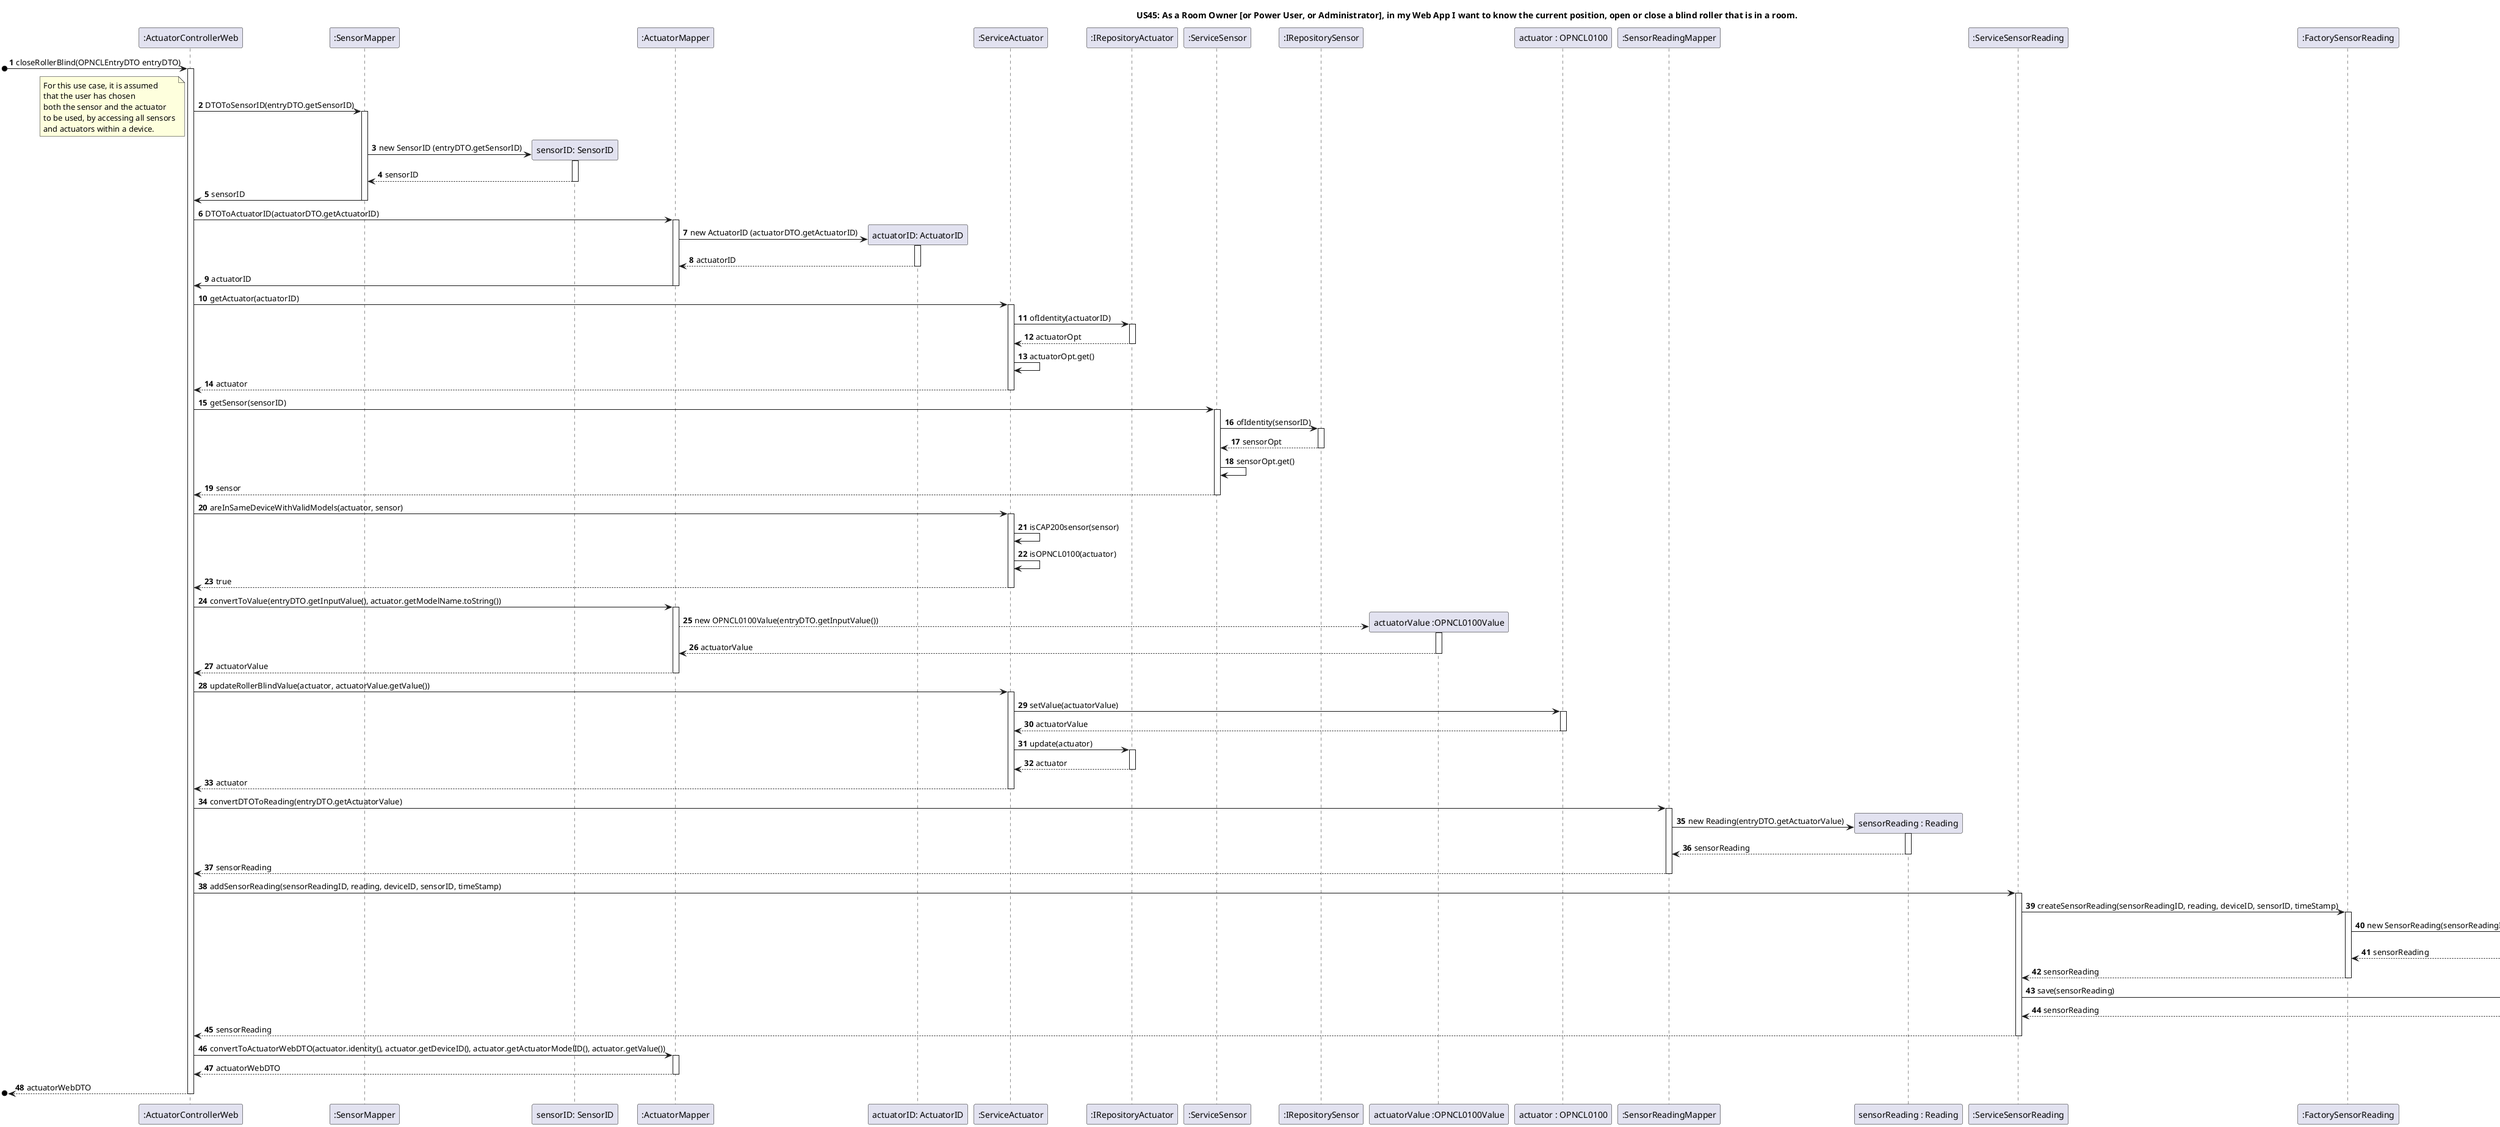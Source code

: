 @startuml
'https://plantuml.com/sequence-diagram

autonumber

title US45: As a Room Owner [or Power User, or Administrator], in my Web App I want to know the current position, open or close a blind roller that is in a room.


[o-> ":ActuatorControllerWeb"++: closeRollerBlind(OPNCLEntryDTO entryDTO)


":ActuatorControllerWeb" -> ":SensorMapper" ++: DTOToSensorID(entryDTO.getSensorID)

note left
For this use case, it is assumed
that the user has chosen
both the sensor and the actuator
to be used, by accessing all sensors
and actuators within a device.
end note

":SensorMapper" -> "sensorID: SensorID" ** : new SensorID (entryDTO.getSensorID)
activate "sensorID: SensorID"
"sensorID: SensorID" --> ":SensorMapper" -- : sensorID
":SensorMapper" -> ":ActuatorControllerWeb" -- : sensorID

":ActuatorControllerWeb" -> ":ActuatorMapper" ++: DTOToActuatorID(actuatorDTO.getActuatorID)
":ActuatorMapper" -> "actuatorID: ActuatorID" ** : new ActuatorID (actuatorDTO.getActuatorID)
activate "actuatorID: ActuatorID"
"actuatorID: ActuatorID" --> ":ActuatorMapper" -- : actuatorID
":ActuatorMapper" -> ":ActuatorControllerWeb" -- : actuatorID

":ActuatorControllerWeb" -> ":ServiceActuator" ++ : getActuator(actuatorID)
":ServiceActuator" -> ":IRepositoryActuator" ++ : ofIdentity(actuatorID)
":IRepositoryActuator" --> ":ServiceActuator" -- : actuatorOpt
":ServiceActuator" -> ":ServiceActuator" : actuatorOpt.get()
'":ServiceActuator" -> ":ServiceActuator" : isOPNCLO100actuator(actuator)
":ServiceActuator" --> ":ActuatorControllerWeb" -- : actuator

":ActuatorControllerWeb" -> ":ServiceSensor" ++ : getSensor(sensorID)
":ServiceSensor" -> ":IRepositorySensor" ++ : ofIdentity(sensorID)
":IRepositorySensor" --> ":ServiceSensor" -- : sensorOpt
":ServiceSensor" -> ":ServiceSensor" : sensorOpt.get()

'":ServiceSensor" -> ":ServiceSensor" : isCAP200sensor(sensor)
":ServiceSensor" --> ":ActuatorControllerWeb" -- : sensor

":ActuatorControllerWeb" -> ":ServiceActuator" ++ : areInSameDeviceWithValidModels(actuator, sensor)
":ServiceActuator" -> ":ServiceActuator" : isCAP200sensor(sensor)
":ServiceActuator" -> ":ServiceActuator" : isOPNCL0100(actuator)
":ServiceActuator" --> ":ActuatorControllerWeb" -- : true

":ActuatorControllerWeb" -> ":ActuatorMapper" ++ : convertToValue(entryDTO.getInputValue(), actuator.getModelName.toString())
":ActuatorMapper" --> "actuatorValue :OPNCL0100Value" ** : new OPNCL0100Value(entryDTO.getInputValue())
activate "actuatorValue :OPNCL0100Value"
"actuatorValue :OPNCL0100Value" --> ":ActuatorMapper" -- : actuatorValue
":ActuatorMapper" --> ":ActuatorControllerWeb" -- : actuatorValue

'":ActuatorControllerWeb" -> ":ServiceSensorReading" ++ : getLatestReading(sensorID)
'":ServiceSensorReading" -> ":IRepositorySensorReading" ++ : getLatestReading(sensorID)
'":IRepositorySensorReading" --> ":ServiceSensorReading" -- : latestReading
'":ServiceSensorReading" --> ":ActuatorControllerWeb" -- : latestReading
'":ActuatorControllerWeb" -> ":ActuatorControllerWeb" : isPercentageValidToClose (actuatorValue, latestReading.parseInt())

":ActuatorControllerWeb" -> ":ServiceActuator" ++ : updateRollerBlindValue(actuator, actuatorValue.getValue())
'":ServiceActuator" -> ":ServiceActuator" : canRollerBlindBeClosed(actuatorValue.getValue(), latestReading)
":ServiceActuator" -> "actuator : OPNCL0100" ++ : setValue(actuatorValue)
"actuator : OPNCL0100" --> ":ServiceActuator" -- : actuatorValue
":ServiceActuator" -> ":IRepositoryActuator" ++ : update(actuator)
":IRepositoryActuator" --> ":ServiceActuator" -- : actuator
":ServiceActuator" --> ":ActuatorControllerWeb" -- : actuator

":ActuatorControllerWeb" -> ":SensorReadingMapper" ++ : convertDTOToReading(entryDTO.getActuatorValue)
":SensorReadingMapper" -> "sensorReading : Reading" ** : new Reading(entryDTO.getActuatorValue)
activate "sensorReading : Reading"
"sensorReading : Reading" --> ":SensorReadingMapper" -- : sensorReading
":SensorReadingMapper" --> ":ActuatorControllerWeb" -- : sensorReading

":ActuatorControllerWeb" -> ":ServiceSensorReading" ++ : addSensorReading(sensorReadingID, reading, deviceID, sensorID, timeStamp)
":ServiceSensorReading" -> ":FactorySensorReading" ++ : createSensorReading(sensorReadingID, reading, deviceID, sensorID, timeStamp)
":FactorySensorReading" -> "sensorReading : SensorReading" ** : new SensorReading(sensorReadingID, reading, deviceID, sensorID, timeStamp)
activate "sensorReading : SensorReading"
"sensorReading : SensorReading" --> ":FactorySensorReading" -- : sensorReading
":FactorySensorReading" --> ":ServiceSensorReading" -- : sensorReading
":ServiceSensorReading" -> ":IRepositorySensorReading" ++ : save(sensorReading)
":IRepositorySensorReading" --> ":ServiceSensorReading" -- : sensorReading
":ServiceSensorReading" --> ":ActuatorControllerWeb" -- : sensorReading

":ActuatorControllerWeb" -> ":ActuatorMapper" ++ : convertToActuatorWebDTO(actuator.identity(), actuator.getDeviceID(), actuator.getActuatorModelID(), actuator.getValue())
":ActuatorMapper" --> ":ActuatorControllerWeb" -- : actuatorWebDTO
[o<-- ":ActuatorControllerWeb" -- : actuatorWebDTO


@enduml